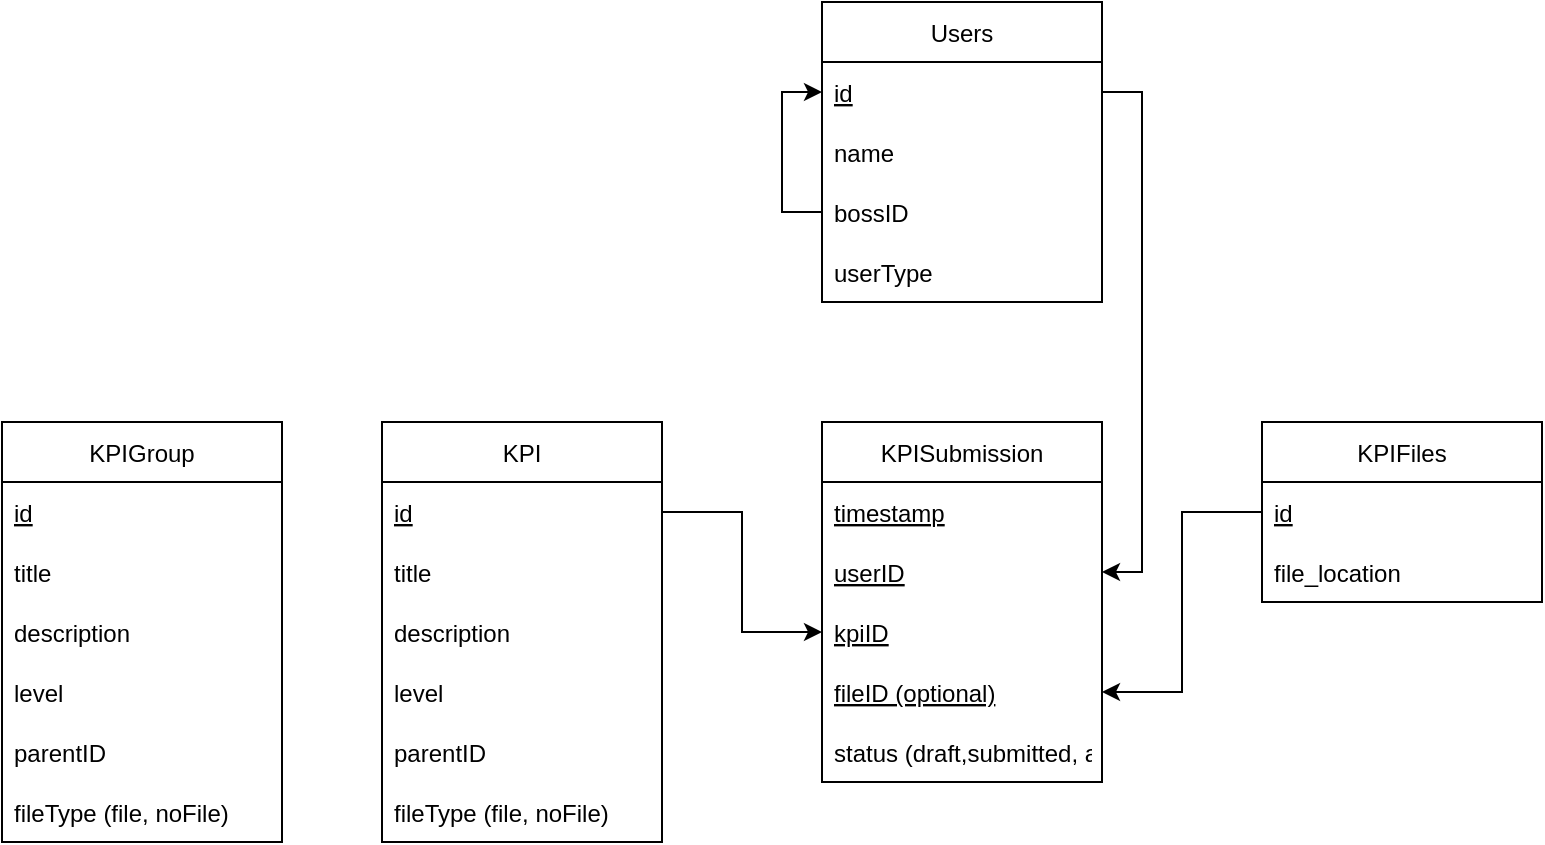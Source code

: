 <mxfile version="17.2.4" type="device"><diagram id="14cE-XLhxJ6OmnwKw5Cr" name="PDM"><mxGraphModel dx="1422" dy="705" grid="1" gridSize="10" guides="1" tooltips="1" connect="1" arrows="1" fold="1" page="1" pageScale="1" pageWidth="850" pageHeight="1100" math="0" shadow="0"><root><mxCell id="0"/><mxCell id="1" parent="0"/><mxCell id="bkSKcdSWzAVuyO9yevNX-20" value="Users" style="swimlane;fontStyle=0;childLayout=stackLayout;horizontal=1;startSize=30;horizontalStack=0;resizeParent=1;resizeParentMax=0;resizeLast=0;collapsible=1;marginBottom=0;" vertex="1" parent="1"><mxGeometry x="720" y="140" width="140" height="150" as="geometry"/></mxCell><mxCell id="bkSKcdSWzAVuyO9yevNX-21" value="id" style="text;strokeColor=none;fillColor=none;align=left;verticalAlign=middle;spacingLeft=4;spacingRight=4;overflow=hidden;points=[[0,0.5],[1,0.5]];portConstraint=eastwest;rotatable=0;fontStyle=4" vertex="1" parent="bkSKcdSWzAVuyO9yevNX-20"><mxGeometry y="30" width="140" height="30" as="geometry"/></mxCell><mxCell id="bkSKcdSWzAVuyO9yevNX-22" value="name" style="text;strokeColor=none;fillColor=none;align=left;verticalAlign=middle;spacingLeft=4;spacingRight=4;overflow=hidden;points=[[0,0.5],[1,0.5]];portConstraint=eastwest;rotatable=0;" vertex="1" parent="bkSKcdSWzAVuyO9yevNX-20"><mxGeometry y="60" width="140" height="30" as="geometry"/></mxCell><mxCell id="bkSKcdSWzAVuyO9yevNX-58" style="edgeStyle=orthogonalEdgeStyle;rounded=0;orthogonalLoop=1;jettySize=auto;html=1;exitX=0;exitY=0.5;exitDx=0;exitDy=0;entryX=0;entryY=0.5;entryDx=0;entryDy=0;" edge="1" parent="bkSKcdSWzAVuyO9yevNX-20" source="bkSKcdSWzAVuyO9yevNX-23" target="bkSKcdSWzAVuyO9yevNX-21"><mxGeometry relative="1" as="geometry"/></mxCell><mxCell id="bkSKcdSWzAVuyO9yevNX-23" value="bossID" style="text;strokeColor=none;fillColor=none;align=left;verticalAlign=middle;spacingLeft=4;spacingRight=4;overflow=hidden;points=[[0,0.5],[1,0.5]];portConstraint=eastwest;rotatable=0;" vertex="1" parent="bkSKcdSWzAVuyO9yevNX-20"><mxGeometry y="90" width="140" height="30" as="geometry"/></mxCell><mxCell id="bkSKcdSWzAVuyO9yevNX-59" value="userType" style="text;strokeColor=none;fillColor=none;align=left;verticalAlign=middle;spacingLeft=4;spacingRight=4;overflow=hidden;points=[[0,0.5],[1,0.5]];portConstraint=eastwest;rotatable=0;" vertex="1" parent="bkSKcdSWzAVuyO9yevNX-20"><mxGeometry y="120" width="140" height="30" as="geometry"/></mxCell><mxCell id="bkSKcdSWzAVuyO9yevNX-35" value="KPI" style="swimlane;fontStyle=0;childLayout=stackLayout;horizontal=1;startSize=30;horizontalStack=0;resizeParent=1;resizeParentMax=0;resizeLast=0;collapsible=1;marginBottom=0;" vertex="1" parent="1"><mxGeometry x="500" y="350" width="140" height="210" as="geometry"/></mxCell><mxCell id="bkSKcdSWzAVuyO9yevNX-36" value="id" style="text;strokeColor=none;fillColor=none;align=left;verticalAlign=middle;spacingLeft=4;spacingRight=4;overflow=hidden;points=[[0,0.5],[1,0.5]];portConstraint=eastwest;rotatable=0;fontStyle=4" vertex="1" parent="bkSKcdSWzAVuyO9yevNX-35"><mxGeometry y="30" width="140" height="30" as="geometry"/></mxCell><mxCell id="bkSKcdSWzAVuyO9yevNX-37" value="title" style="text;strokeColor=none;fillColor=none;align=left;verticalAlign=middle;spacingLeft=4;spacingRight=4;overflow=hidden;points=[[0,0.5],[1,0.5]];portConstraint=eastwest;rotatable=0;" vertex="1" parent="bkSKcdSWzAVuyO9yevNX-35"><mxGeometry y="60" width="140" height="30" as="geometry"/></mxCell><mxCell id="bkSKcdSWzAVuyO9yevNX-38" value="description" style="text;strokeColor=none;fillColor=none;align=left;verticalAlign=middle;spacingLeft=4;spacingRight=4;overflow=hidden;points=[[0,0.5],[1,0.5]];portConstraint=eastwest;rotatable=0;" vertex="1" parent="bkSKcdSWzAVuyO9yevNX-35"><mxGeometry y="90" width="140" height="30" as="geometry"/></mxCell><mxCell id="bkSKcdSWzAVuyO9yevNX-40" value="level" style="text;strokeColor=none;fillColor=none;align=left;verticalAlign=middle;spacingLeft=4;spacingRight=4;overflow=hidden;points=[[0,0.5],[1,0.5]];portConstraint=eastwest;rotatable=0;" vertex="1" parent="bkSKcdSWzAVuyO9yevNX-35"><mxGeometry y="120" width="140" height="30" as="geometry"/></mxCell><mxCell id="bkSKcdSWzAVuyO9yevNX-41" value="parentID" style="text;strokeColor=none;fillColor=none;align=left;verticalAlign=middle;spacingLeft=4;spacingRight=4;overflow=hidden;points=[[0,0.5],[1,0.5]];portConstraint=eastwest;rotatable=0;" vertex="1" parent="bkSKcdSWzAVuyO9yevNX-35"><mxGeometry y="150" width="140" height="30" as="geometry"/></mxCell><mxCell id="bkSKcdSWzAVuyO9yevNX-56" value="fileType (file, noFile)" style="text;strokeColor=none;fillColor=none;align=left;verticalAlign=middle;spacingLeft=4;spacingRight=4;overflow=hidden;points=[[0,0.5],[1,0.5]];portConstraint=eastwest;rotatable=0;" vertex="1" parent="bkSKcdSWzAVuyO9yevNX-35"><mxGeometry y="180" width="140" height="30" as="geometry"/></mxCell><mxCell id="bkSKcdSWzAVuyO9yevNX-42" value="KPISubmission" style="swimlane;fontStyle=0;childLayout=stackLayout;horizontal=1;startSize=30;horizontalStack=0;resizeParent=1;resizeParentMax=0;resizeLast=0;collapsible=1;marginBottom=0;" vertex="1" parent="1"><mxGeometry x="720" y="350" width="140" height="180" as="geometry"/></mxCell><mxCell id="bkSKcdSWzAVuyO9yevNX-43" value="timestamp" style="text;strokeColor=none;fillColor=none;align=left;verticalAlign=middle;spacingLeft=4;spacingRight=4;overflow=hidden;points=[[0,0.5],[1,0.5]];portConstraint=eastwest;rotatable=0;fontStyle=4" vertex="1" parent="bkSKcdSWzAVuyO9yevNX-42"><mxGeometry y="30" width="140" height="30" as="geometry"/></mxCell><mxCell id="bkSKcdSWzAVuyO9yevNX-44" value="userID" style="text;strokeColor=none;fillColor=none;align=left;verticalAlign=middle;spacingLeft=4;spacingRight=4;overflow=hidden;points=[[0,0.5],[1,0.5]];portConstraint=eastwest;rotatable=0;fontStyle=4" vertex="1" parent="bkSKcdSWzAVuyO9yevNX-42"><mxGeometry y="60" width="140" height="30" as="geometry"/></mxCell><mxCell id="bkSKcdSWzAVuyO9yevNX-45" value="kpiID" style="text;strokeColor=none;fillColor=none;align=left;verticalAlign=middle;spacingLeft=4;spacingRight=4;overflow=hidden;points=[[0,0.5],[1,0.5]];portConstraint=eastwest;rotatable=0;fontStyle=4" vertex="1" parent="bkSKcdSWzAVuyO9yevNX-42"><mxGeometry y="90" width="140" height="30" as="geometry"/></mxCell><mxCell id="bkSKcdSWzAVuyO9yevNX-46" value="fileID (optional)" style="text;strokeColor=none;fillColor=none;align=left;verticalAlign=middle;spacingLeft=4;spacingRight=4;overflow=hidden;points=[[0,0.5],[1,0.5]];portConstraint=eastwest;rotatable=0;fontStyle=4" vertex="1" parent="bkSKcdSWzAVuyO9yevNX-42"><mxGeometry y="120" width="140" height="30" as="geometry"/></mxCell><mxCell id="bkSKcdSWzAVuyO9yevNX-53" value="status (draft,submitted, approved, declined)" style="text;strokeColor=none;fillColor=none;align=left;verticalAlign=middle;spacingLeft=4;spacingRight=4;overflow=hidden;points=[[0,0.5],[1,0.5]];portConstraint=eastwest;rotatable=0;fontStyle=0" vertex="1" parent="bkSKcdSWzAVuyO9yevNX-42"><mxGeometry y="150" width="140" height="30" as="geometry"/></mxCell><mxCell id="bkSKcdSWzAVuyO9yevNX-48" value="KPIFiles" style="swimlane;fontStyle=0;childLayout=stackLayout;horizontal=1;startSize=30;horizontalStack=0;resizeParent=1;resizeParentMax=0;resizeLast=0;collapsible=1;marginBottom=0;" vertex="1" parent="1"><mxGeometry x="940" y="350" width="140" height="90" as="geometry"/></mxCell><mxCell id="bkSKcdSWzAVuyO9yevNX-49" value="id" style="text;strokeColor=none;fillColor=none;align=left;verticalAlign=middle;spacingLeft=4;spacingRight=4;overflow=hidden;points=[[0,0.5],[1,0.5]];portConstraint=eastwest;rotatable=0;fontStyle=4" vertex="1" parent="bkSKcdSWzAVuyO9yevNX-48"><mxGeometry y="30" width="140" height="30" as="geometry"/></mxCell><mxCell id="bkSKcdSWzAVuyO9yevNX-51" value="file_location" style="text;strokeColor=none;fillColor=none;align=left;verticalAlign=middle;spacingLeft=4;spacingRight=4;overflow=hidden;points=[[0,0.5],[1,0.5]];portConstraint=eastwest;rotatable=0;fontStyle=0" vertex="1" parent="bkSKcdSWzAVuyO9yevNX-48"><mxGeometry y="60" width="140" height="30" as="geometry"/></mxCell><mxCell id="bkSKcdSWzAVuyO9yevNX-54" style="edgeStyle=orthogonalEdgeStyle;rounded=0;orthogonalLoop=1;jettySize=auto;html=1;exitX=0;exitY=0.5;exitDx=0;exitDy=0;entryX=1;entryY=0.5;entryDx=0;entryDy=0;" edge="1" parent="1" source="bkSKcdSWzAVuyO9yevNX-49" target="bkSKcdSWzAVuyO9yevNX-46"><mxGeometry relative="1" as="geometry"/></mxCell><mxCell id="bkSKcdSWzAVuyO9yevNX-55" style="edgeStyle=orthogonalEdgeStyle;rounded=0;orthogonalLoop=1;jettySize=auto;html=1;exitX=1;exitY=0.5;exitDx=0;exitDy=0;entryX=0;entryY=0.5;entryDx=0;entryDy=0;" edge="1" parent="1" source="bkSKcdSWzAVuyO9yevNX-36" target="bkSKcdSWzAVuyO9yevNX-45"><mxGeometry relative="1" as="geometry"/></mxCell><mxCell id="bkSKcdSWzAVuyO9yevNX-57" style="edgeStyle=orthogonalEdgeStyle;rounded=0;orthogonalLoop=1;jettySize=auto;html=1;exitX=1;exitY=0.5;exitDx=0;exitDy=0;entryX=1;entryY=0.5;entryDx=0;entryDy=0;" edge="1" parent="1" source="bkSKcdSWzAVuyO9yevNX-21" target="bkSKcdSWzAVuyO9yevNX-44"><mxGeometry relative="1" as="geometry"/></mxCell><mxCell id="bkSKcdSWzAVuyO9yevNX-60" value="KPIGroup" style="swimlane;fontStyle=0;childLayout=stackLayout;horizontal=1;startSize=30;horizontalStack=0;resizeParent=1;resizeParentMax=0;resizeLast=0;collapsible=1;marginBottom=0;" vertex="1" parent="1"><mxGeometry x="310" y="350" width="140" height="210" as="geometry"/></mxCell><mxCell id="bkSKcdSWzAVuyO9yevNX-61" value="id" style="text;strokeColor=none;fillColor=none;align=left;verticalAlign=middle;spacingLeft=4;spacingRight=4;overflow=hidden;points=[[0,0.5],[1,0.5]];portConstraint=eastwest;rotatable=0;fontStyle=4" vertex="1" parent="bkSKcdSWzAVuyO9yevNX-60"><mxGeometry y="30" width="140" height="30" as="geometry"/></mxCell><mxCell id="bkSKcdSWzAVuyO9yevNX-62" value="title" style="text;strokeColor=none;fillColor=none;align=left;verticalAlign=middle;spacingLeft=4;spacingRight=4;overflow=hidden;points=[[0,0.5],[1,0.5]];portConstraint=eastwest;rotatable=0;" vertex="1" parent="bkSKcdSWzAVuyO9yevNX-60"><mxGeometry y="60" width="140" height="30" as="geometry"/></mxCell><mxCell id="bkSKcdSWzAVuyO9yevNX-63" value="description" style="text;strokeColor=none;fillColor=none;align=left;verticalAlign=middle;spacingLeft=4;spacingRight=4;overflow=hidden;points=[[0,0.5],[1,0.5]];portConstraint=eastwest;rotatable=0;" vertex="1" parent="bkSKcdSWzAVuyO9yevNX-60"><mxGeometry y="90" width="140" height="30" as="geometry"/></mxCell><mxCell id="bkSKcdSWzAVuyO9yevNX-64" value="level" style="text;strokeColor=none;fillColor=none;align=left;verticalAlign=middle;spacingLeft=4;spacingRight=4;overflow=hidden;points=[[0,0.5],[1,0.5]];portConstraint=eastwest;rotatable=0;" vertex="1" parent="bkSKcdSWzAVuyO9yevNX-60"><mxGeometry y="120" width="140" height="30" as="geometry"/></mxCell><mxCell id="bkSKcdSWzAVuyO9yevNX-65" value="parentID" style="text;strokeColor=none;fillColor=none;align=left;verticalAlign=middle;spacingLeft=4;spacingRight=4;overflow=hidden;points=[[0,0.5],[1,0.5]];portConstraint=eastwest;rotatable=0;" vertex="1" parent="bkSKcdSWzAVuyO9yevNX-60"><mxGeometry y="150" width="140" height="30" as="geometry"/></mxCell><mxCell id="bkSKcdSWzAVuyO9yevNX-66" value="fileType (file, noFile)" style="text;strokeColor=none;fillColor=none;align=left;verticalAlign=middle;spacingLeft=4;spacingRight=4;overflow=hidden;points=[[0,0.5],[1,0.5]];portConstraint=eastwest;rotatable=0;" vertex="1" parent="bkSKcdSWzAVuyO9yevNX-60"><mxGeometry y="180" width="140" height="30" as="geometry"/></mxCell></root></mxGraphModel></diagram></mxfile>